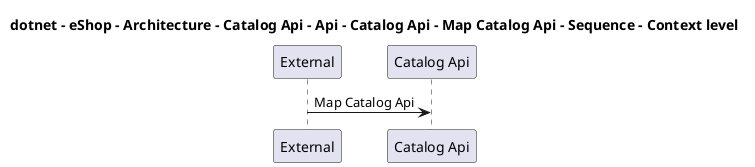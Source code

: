 @startuml

title dotnet - eShop - Architecture - Catalog Api - Api - Catalog Api - Map Catalog Api - Sequence - Context level

participant "External" as C4InterFlow.SoftwareSystems.ExternalSystem
participant "Catalog Api" as dotnet.eShop.Architecture.SoftwareSystems.CatalogApi

C4InterFlow.SoftwareSystems.ExternalSystem -> dotnet.eShop.Architecture.SoftwareSystems.CatalogApi : Map Catalog Api


@enduml
